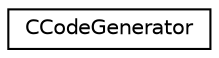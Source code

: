 digraph G
{
  edge [fontname="Helvetica",fontsize="10",labelfontname="Helvetica",labelfontsize="10"];
  node [fontname="Helvetica",fontsize="10",shape=record];
  rankdir="LR";
  Node1 [label="CCodeGenerator",height=0.2,width=0.4,color="black", fillcolor="white", style="filled",URL="$classevent__rpcgen_1_1_c_code_generator.html"];
}
